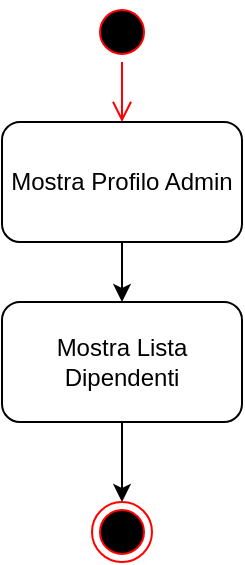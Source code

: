 <mxfile version="14.8.3" type="device"><diagram name="Page-1" id="e7e014a7-5840-1c2e-5031-d8a46d1fe8dd"><mxGraphModel dx="868" dy="482" grid="1" gridSize="10" guides="1" tooltips="1" connect="1" arrows="1" fold="1" page="1" pageScale="1" pageWidth="1169" pageHeight="826" background="none" math="0" shadow="0"><root><mxCell id="0"/><mxCell id="1" parent="0"/><mxCell id="A6R5y1kvpWq9r9hJfytM-41" value="" style="ellipse;html=1;shape=startState;fillColor=#000000;strokeColor=#ff0000;" vertex="1" parent="1"><mxGeometry x="420" y="460" width="30" height="30" as="geometry"/></mxCell><mxCell id="A6R5y1kvpWq9r9hJfytM-42" value="" style="edgeStyle=orthogonalEdgeStyle;html=1;verticalAlign=bottom;endArrow=open;endSize=8;strokeColor=#ff0000;" edge="1" source="A6R5y1kvpWq9r9hJfytM-41" parent="1"><mxGeometry relative="1" as="geometry"><mxPoint x="435" y="520" as="targetPoint"/></mxGeometry></mxCell><mxCell id="A6R5y1kvpWq9r9hJfytM-45" value="" style="edgeStyle=orthogonalEdgeStyle;rounded=0;orthogonalLoop=1;jettySize=auto;html=1;" edge="1" parent="1" source="A6R5y1kvpWq9r9hJfytM-43" target="A6R5y1kvpWq9r9hJfytM-44"><mxGeometry relative="1" as="geometry"/></mxCell><mxCell id="A6R5y1kvpWq9r9hJfytM-43" value="Mostra Profilo Admin" style="rounded=1;whiteSpace=wrap;html=1;" vertex="1" parent="1"><mxGeometry x="375" y="520" width="120" height="60" as="geometry"/></mxCell><mxCell id="A6R5y1kvpWq9r9hJfytM-47" value="" style="edgeStyle=orthogonalEdgeStyle;rounded=0;orthogonalLoop=1;jettySize=auto;html=1;" edge="1" parent="1" source="A6R5y1kvpWq9r9hJfytM-44"><mxGeometry relative="1" as="geometry"><mxPoint x="435" y="710" as="targetPoint"/></mxGeometry></mxCell><mxCell id="A6R5y1kvpWq9r9hJfytM-44" value="Mostra Lista Dipendenti" style="rounded=1;whiteSpace=wrap;html=1;" vertex="1" parent="1"><mxGeometry x="375" y="610" width="120" height="60" as="geometry"/></mxCell><mxCell id="A6R5y1kvpWq9r9hJfytM-48" value="" style="ellipse;html=1;shape=endState;fillColor=#000000;strokeColor=#ff0000;" vertex="1" parent="1"><mxGeometry x="420" y="710" width="30" height="30" as="geometry"/></mxCell></root></mxGraphModel></diagram></mxfile>
